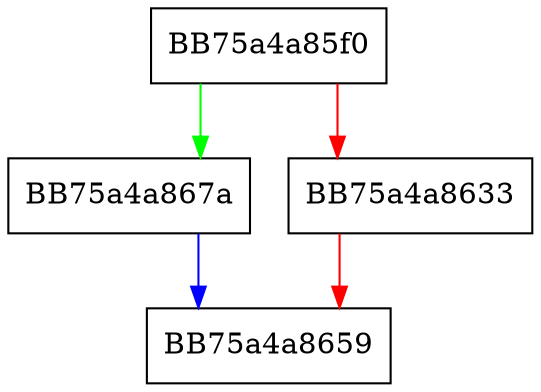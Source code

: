 digraph SSE_cvtdq2pd {
  node [shape="box"];
  graph [splines=ortho];
  BB75a4a85f0 -> BB75a4a867a [color="green"];
  BB75a4a85f0 -> BB75a4a8633 [color="red"];
  BB75a4a8633 -> BB75a4a8659 [color="red"];
  BB75a4a867a -> BB75a4a8659 [color="blue"];
}